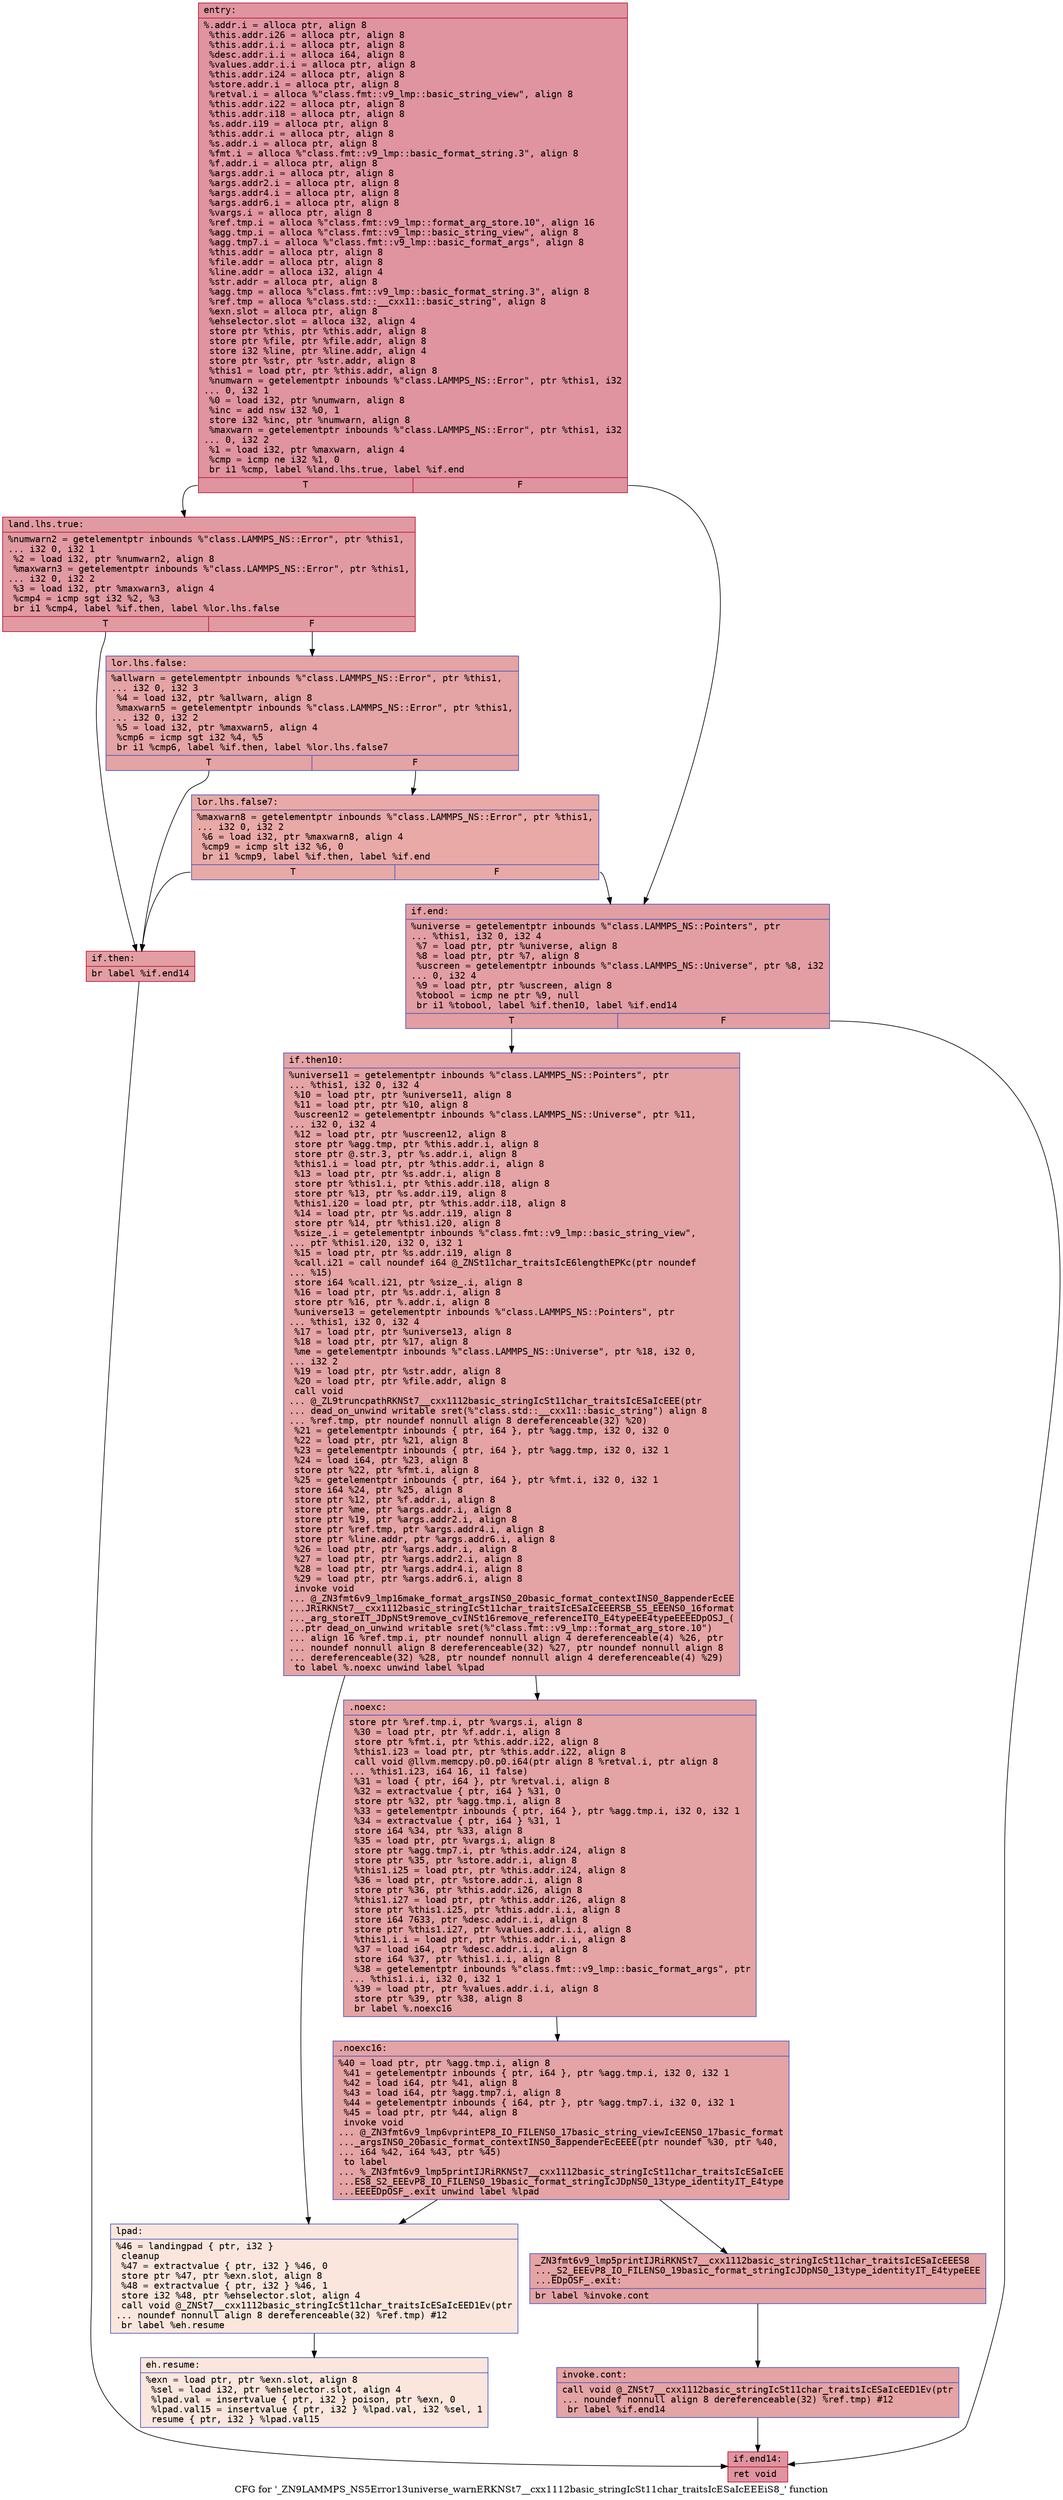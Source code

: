 digraph "CFG for '_ZN9LAMMPS_NS5Error13universe_warnERKNSt7__cxx1112basic_stringIcSt11char_traitsIcESaIcEEEiS8_' function" {
	label="CFG for '_ZN9LAMMPS_NS5Error13universe_warnERKNSt7__cxx1112basic_stringIcSt11char_traitsIcESaIcEEEiS8_' function";

	Node0x55d77528e9e0 [shape=record,color="#b70d28ff", style=filled, fillcolor="#b70d2870" fontname="Courier",label="{entry:\l|  %.addr.i = alloca ptr, align 8\l  %this.addr.i26 = alloca ptr, align 8\l  %this.addr.i.i = alloca ptr, align 8\l  %desc.addr.i.i = alloca i64, align 8\l  %values.addr.i.i = alloca ptr, align 8\l  %this.addr.i24 = alloca ptr, align 8\l  %store.addr.i = alloca ptr, align 8\l  %retval.i = alloca %\"class.fmt::v9_lmp::basic_string_view\", align 8\l  %this.addr.i22 = alloca ptr, align 8\l  %this.addr.i18 = alloca ptr, align 8\l  %s.addr.i19 = alloca ptr, align 8\l  %this.addr.i = alloca ptr, align 8\l  %s.addr.i = alloca ptr, align 8\l  %fmt.i = alloca %\"class.fmt::v9_lmp::basic_format_string.3\", align 8\l  %f.addr.i = alloca ptr, align 8\l  %args.addr.i = alloca ptr, align 8\l  %args.addr2.i = alloca ptr, align 8\l  %args.addr4.i = alloca ptr, align 8\l  %args.addr6.i = alloca ptr, align 8\l  %vargs.i = alloca ptr, align 8\l  %ref.tmp.i = alloca %\"class.fmt::v9_lmp::format_arg_store.10\", align 16\l  %agg.tmp.i = alloca %\"class.fmt::v9_lmp::basic_string_view\", align 8\l  %agg.tmp7.i = alloca %\"class.fmt::v9_lmp::basic_format_args\", align 8\l  %this.addr = alloca ptr, align 8\l  %file.addr = alloca ptr, align 8\l  %line.addr = alloca i32, align 4\l  %str.addr = alloca ptr, align 8\l  %agg.tmp = alloca %\"class.fmt::v9_lmp::basic_format_string.3\", align 8\l  %ref.tmp = alloca %\"class.std::__cxx11::basic_string\", align 8\l  %exn.slot = alloca ptr, align 8\l  %ehselector.slot = alloca i32, align 4\l  store ptr %this, ptr %this.addr, align 8\l  store ptr %file, ptr %file.addr, align 8\l  store i32 %line, ptr %line.addr, align 4\l  store ptr %str, ptr %str.addr, align 8\l  %this1 = load ptr, ptr %this.addr, align 8\l  %numwarn = getelementptr inbounds %\"class.LAMMPS_NS::Error\", ptr %this1, i32\l... 0, i32 1\l  %0 = load i32, ptr %numwarn, align 8\l  %inc = add nsw i32 %0, 1\l  store i32 %inc, ptr %numwarn, align 8\l  %maxwarn = getelementptr inbounds %\"class.LAMMPS_NS::Error\", ptr %this1, i32\l... 0, i32 2\l  %1 = load i32, ptr %maxwarn, align 4\l  %cmp = icmp ne i32 %1, 0\l  br i1 %cmp, label %land.lhs.true, label %if.end\l|{<s0>T|<s1>F}}"];
	Node0x55d77528e9e0:s0 -> Node0x55d77527e750[tooltip="entry -> land.lhs.true\nProbability 62.50%" ];
	Node0x55d77528e9e0:s1 -> Node0x55d77527e7d0[tooltip="entry -> if.end\nProbability 37.50%" ];
	Node0x55d77527e750 [shape=record,color="#b70d28ff", style=filled, fillcolor="#bb1b2c70" fontname="Courier",label="{land.lhs.true:\l|  %numwarn2 = getelementptr inbounds %\"class.LAMMPS_NS::Error\", ptr %this1,\l... i32 0, i32 1\l  %2 = load i32, ptr %numwarn2, align 8\l  %maxwarn3 = getelementptr inbounds %\"class.LAMMPS_NS::Error\", ptr %this1,\l... i32 0, i32 2\l  %3 = load i32, ptr %maxwarn3, align 4\l  %cmp4 = icmp sgt i32 %2, %3\l  br i1 %cmp4, label %if.then, label %lor.lhs.false\l|{<s0>T|<s1>F}}"];
	Node0x55d77527e750:s0 -> Node0x55d77527ec80[tooltip="land.lhs.true -> if.then\nProbability 50.00%" ];
	Node0x55d77527e750:s1 -> Node0x55d77527ecf0[tooltip="land.lhs.true -> lor.lhs.false\nProbability 50.00%" ];
	Node0x55d77527ecf0 [shape=record,color="#3d50c3ff", style=filled, fillcolor="#c32e3170" fontname="Courier",label="{lor.lhs.false:\l|  %allwarn = getelementptr inbounds %\"class.LAMMPS_NS::Error\", ptr %this1,\l... i32 0, i32 3\l  %4 = load i32, ptr %allwarn, align 8\l  %maxwarn5 = getelementptr inbounds %\"class.LAMMPS_NS::Error\", ptr %this1,\l... i32 0, i32 2\l  %5 = load i32, ptr %maxwarn5, align 4\l  %cmp6 = icmp sgt i32 %4, %5\l  br i1 %cmp6, label %if.then, label %lor.lhs.false7\l|{<s0>T|<s1>F}}"];
	Node0x55d77527ecf0:s0 -> Node0x55d77527ec80[tooltip="lor.lhs.false -> if.then\nProbability 50.00%" ];
	Node0x55d77527ecf0:s1 -> Node0x55d77527f820[tooltip="lor.lhs.false -> lor.lhs.false7\nProbability 50.00%" ];
	Node0x55d77527f820 [shape=record,color="#3d50c3ff", style=filled, fillcolor="#ca3b3770" fontname="Courier",label="{lor.lhs.false7:\l|  %maxwarn8 = getelementptr inbounds %\"class.LAMMPS_NS::Error\", ptr %this1,\l... i32 0, i32 2\l  %6 = load i32, ptr %maxwarn8, align 4\l  %cmp9 = icmp slt i32 %6, 0\l  br i1 %cmp9, label %if.then, label %if.end\l|{<s0>T|<s1>F}}"];
	Node0x55d77527f820:s0 -> Node0x55d77527ec80[tooltip="lor.lhs.false7 -> if.then\nProbability 37.50%" ];
	Node0x55d77527f820:s1 -> Node0x55d77527e7d0[tooltip="lor.lhs.false7 -> if.end\nProbability 62.50%" ];
	Node0x55d77527ec80 [shape=record,color="#b70d28ff", style=filled, fillcolor="#be242e70" fontname="Courier",label="{if.then:\l|  br label %if.end14\l}"];
	Node0x55d77527ec80 -> Node0x55d775293ee0[tooltip="if.then -> if.end14\nProbability 100.00%" ];
	Node0x55d77527e7d0 [shape=record,color="#3d50c3ff", style=filled, fillcolor="#be242e70" fontname="Courier",label="{if.end:\l|  %universe = getelementptr inbounds %\"class.LAMMPS_NS::Pointers\", ptr\l... %this1, i32 0, i32 4\l  %7 = load ptr, ptr %universe, align 8\l  %8 = load ptr, ptr %7, align 8\l  %uscreen = getelementptr inbounds %\"class.LAMMPS_NS::Universe\", ptr %8, i32\l... 0, i32 4\l  %9 = load ptr, ptr %uscreen, align 8\l  %tobool = icmp ne ptr %9, null\l  br i1 %tobool, label %if.then10, label %if.end14\l|{<s0>T|<s1>F}}"];
	Node0x55d77527e7d0:s0 -> Node0x55d775294360[tooltip="if.end -> if.then10\nProbability 62.50%" ];
	Node0x55d77527e7d0:s1 -> Node0x55d775293ee0[tooltip="if.end -> if.end14\nProbability 37.50%" ];
	Node0x55d775294360 [shape=record,color="#3d50c3ff", style=filled, fillcolor="#c32e3170" fontname="Courier",label="{if.then10:\l|  %universe11 = getelementptr inbounds %\"class.LAMMPS_NS::Pointers\", ptr\l... %this1, i32 0, i32 4\l  %10 = load ptr, ptr %universe11, align 8\l  %11 = load ptr, ptr %10, align 8\l  %uscreen12 = getelementptr inbounds %\"class.LAMMPS_NS::Universe\", ptr %11,\l... i32 0, i32 4\l  %12 = load ptr, ptr %uscreen12, align 8\l  store ptr %agg.tmp, ptr %this.addr.i, align 8\l  store ptr @.str.3, ptr %s.addr.i, align 8\l  %this1.i = load ptr, ptr %this.addr.i, align 8\l  %13 = load ptr, ptr %s.addr.i, align 8\l  store ptr %this1.i, ptr %this.addr.i18, align 8\l  store ptr %13, ptr %s.addr.i19, align 8\l  %this1.i20 = load ptr, ptr %this.addr.i18, align 8\l  %14 = load ptr, ptr %s.addr.i19, align 8\l  store ptr %14, ptr %this1.i20, align 8\l  %size_.i = getelementptr inbounds %\"class.fmt::v9_lmp::basic_string_view\",\l... ptr %this1.i20, i32 0, i32 1\l  %15 = load ptr, ptr %s.addr.i19, align 8\l  %call.i21 = call noundef i64 @_ZNSt11char_traitsIcE6lengthEPKc(ptr noundef\l... %15)\l  store i64 %call.i21, ptr %size_.i, align 8\l  %16 = load ptr, ptr %s.addr.i, align 8\l  store ptr %16, ptr %.addr.i, align 8\l  %universe13 = getelementptr inbounds %\"class.LAMMPS_NS::Pointers\", ptr\l... %this1, i32 0, i32 4\l  %17 = load ptr, ptr %universe13, align 8\l  %18 = load ptr, ptr %17, align 8\l  %me = getelementptr inbounds %\"class.LAMMPS_NS::Universe\", ptr %18, i32 0,\l... i32 2\l  %19 = load ptr, ptr %str.addr, align 8\l  %20 = load ptr, ptr %file.addr, align 8\l  call void\l... @_ZL9truncpathRKNSt7__cxx1112basic_stringIcSt11char_traitsIcESaIcEEE(ptr\l... dead_on_unwind writable sret(%\"class.std::__cxx11::basic_string\") align 8\l... %ref.tmp, ptr noundef nonnull align 8 dereferenceable(32) %20)\l  %21 = getelementptr inbounds \{ ptr, i64 \}, ptr %agg.tmp, i32 0, i32 0\l  %22 = load ptr, ptr %21, align 8\l  %23 = getelementptr inbounds \{ ptr, i64 \}, ptr %agg.tmp, i32 0, i32 1\l  %24 = load i64, ptr %23, align 8\l  store ptr %22, ptr %fmt.i, align 8\l  %25 = getelementptr inbounds \{ ptr, i64 \}, ptr %fmt.i, i32 0, i32 1\l  store i64 %24, ptr %25, align 8\l  store ptr %12, ptr %f.addr.i, align 8\l  store ptr %me, ptr %args.addr.i, align 8\l  store ptr %19, ptr %args.addr2.i, align 8\l  store ptr %ref.tmp, ptr %args.addr4.i, align 8\l  store ptr %line.addr, ptr %args.addr6.i, align 8\l  %26 = load ptr, ptr %args.addr.i, align 8\l  %27 = load ptr, ptr %args.addr2.i, align 8\l  %28 = load ptr, ptr %args.addr4.i, align 8\l  %29 = load ptr, ptr %args.addr6.i, align 8\l  invoke void\l... @_ZN3fmt6v9_lmp16make_format_argsINS0_20basic_format_contextINS0_8appenderEcEE\l...JRiRKNSt7__cxx1112basic_stringIcSt11char_traitsIcESaIcEEERSB_S5_EEENS0_16format\l..._arg_storeIT_JDpNSt9remove_cvINSt16remove_referenceIT0_E4typeEE4typeEEEEDpOSJ_(\l...ptr dead_on_unwind writable sret(%\"class.fmt::v9_lmp::format_arg_store.10\")\l... align 16 %ref.tmp.i, ptr noundef nonnull align 4 dereferenceable(4) %26, ptr\l... noundef nonnull align 8 dereferenceable(32) %27, ptr noundef nonnull align 8\l... dereferenceable(32) %28, ptr noundef nonnull align 4 dereferenceable(4) %29)\l          to label %.noexc unwind label %lpad\l}"];
	Node0x55d775294360 -> Node0x55d775295570[tooltip="if.then10 -> .noexc\nProbability 100.00%" ];
	Node0x55d775294360 -> Node0x55d7752961b0[tooltip="if.then10 -> lpad\nProbability 0.00%" ];
	Node0x55d775295570 [shape=record,color="#3d50c3ff", style=filled, fillcolor="#c32e3170" fontname="Courier",label="{.noexc:\l|  store ptr %ref.tmp.i, ptr %vargs.i, align 8\l  %30 = load ptr, ptr %f.addr.i, align 8\l  store ptr %fmt.i, ptr %this.addr.i22, align 8\l  %this1.i23 = load ptr, ptr %this.addr.i22, align 8\l  call void @llvm.memcpy.p0.p0.i64(ptr align 8 %retval.i, ptr align 8\l... %this1.i23, i64 16, i1 false)\l  %31 = load \{ ptr, i64 \}, ptr %retval.i, align 8\l  %32 = extractvalue \{ ptr, i64 \} %31, 0\l  store ptr %32, ptr %agg.tmp.i, align 8\l  %33 = getelementptr inbounds \{ ptr, i64 \}, ptr %agg.tmp.i, i32 0, i32 1\l  %34 = extractvalue \{ ptr, i64 \} %31, 1\l  store i64 %34, ptr %33, align 8\l  %35 = load ptr, ptr %vargs.i, align 8\l  store ptr %agg.tmp7.i, ptr %this.addr.i24, align 8\l  store ptr %35, ptr %store.addr.i, align 8\l  %this1.i25 = load ptr, ptr %this.addr.i24, align 8\l  %36 = load ptr, ptr %store.addr.i, align 8\l  store ptr %36, ptr %this.addr.i26, align 8\l  %this1.i27 = load ptr, ptr %this.addr.i26, align 8\l  store ptr %this1.i25, ptr %this.addr.i.i, align 8\l  store i64 7633, ptr %desc.addr.i.i, align 8\l  store ptr %this1.i27, ptr %values.addr.i.i, align 8\l  %this1.i.i = load ptr, ptr %this.addr.i.i, align 8\l  %37 = load i64, ptr %desc.addr.i.i, align 8\l  store i64 %37, ptr %this1.i.i, align 8\l  %38 = getelementptr inbounds %\"class.fmt::v9_lmp::basic_format_args\", ptr\l... %this1.i.i, i32 0, i32 1\l  %39 = load ptr, ptr %values.addr.i.i, align 8\l  store ptr %39, ptr %38, align 8\l  br label %.noexc16\l}"];
	Node0x55d775295570 -> Node0x55d775297550[tooltip=".noexc -> .noexc16\nProbability 100.00%" ];
	Node0x55d775297550 [shape=record,color="#3d50c3ff", style=filled, fillcolor="#c32e3170" fontname="Courier",label="{.noexc16:\l|  %40 = load ptr, ptr %agg.tmp.i, align 8\l  %41 = getelementptr inbounds \{ ptr, i64 \}, ptr %agg.tmp.i, i32 0, i32 1\l  %42 = load i64, ptr %41, align 8\l  %43 = load i64, ptr %agg.tmp7.i, align 8\l  %44 = getelementptr inbounds \{ i64, ptr \}, ptr %agg.tmp7.i, i32 0, i32 1\l  %45 = load ptr, ptr %44, align 8\l  invoke void\l... @_ZN3fmt6v9_lmp6vprintEP8_IO_FILENS0_17basic_string_viewIcEENS0_17basic_format\l..._argsINS0_20basic_format_contextINS0_8appenderEcEEEE(ptr noundef %30, ptr %40,\l... i64 %42, i64 %43, ptr %45)\l          to label\l... %_ZN3fmt6v9_lmp5printIJRiRKNSt7__cxx1112basic_stringIcSt11char_traitsIcESaIcEE\l...ES8_S2_EEEvP8_IO_FILENS0_19basic_format_stringIcJDpNS0_13type_identityIT_E4type\l...EEEEDpOSF_.exit unwind label %lpad\l}"];
	Node0x55d775297550 -> Node0x55d775297ae0[tooltip=".noexc16 -> _ZN3fmt6v9_lmp5printIJRiRKNSt7__cxx1112basic_stringIcSt11char_traitsIcESaIcEEES8_S2_EEEvP8_IO_FILENS0_19basic_format_stringIcJDpNS0_13type_identityIT_E4typeEEEEDpOSF_.exit\nProbability 100.00%" ];
	Node0x55d775297550 -> Node0x55d7752961b0[tooltip=".noexc16 -> lpad\nProbability 0.00%" ];
	Node0x55d775297ae0 [shape=record,color="#3d50c3ff", style=filled, fillcolor="#c32e3170" fontname="Courier",label="{_ZN3fmt6v9_lmp5printIJRiRKNSt7__cxx1112basic_stringIcSt11char_traitsIcESaIcEEES8\l..._S2_EEEvP8_IO_FILENS0_19basic_format_stringIcJDpNS0_13type_identityIT_E4typeEEE\l...EDpOSF_.exit:\l|  br label %invoke.cont\l}"];
	Node0x55d775297ae0 -> Node0x55d7752980d0[tooltip="_ZN3fmt6v9_lmp5printIJRiRKNSt7__cxx1112basic_stringIcSt11char_traitsIcESaIcEEES8_S2_EEEvP8_IO_FILENS0_19basic_format_stringIcJDpNS0_13type_identityIT_E4typeEEEEDpOSF_.exit -> invoke.cont\nProbability 100.00%" ];
	Node0x55d7752980d0 [shape=record,color="#3d50c3ff", style=filled, fillcolor="#c32e3170" fontname="Courier",label="{invoke.cont:\l|  call void @_ZNSt7__cxx1112basic_stringIcSt11char_traitsIcESaIcEED1Ev(ptr\l... noundef nonnull align 8 dereferenceable(32) %ref.tmp) #12\l  br label %if.end14\l}"];
	Node0x55d7752980d0 -> Node0x55d775293ee0[tooltip="invoke.cont -> if.end14\nProbability 100.00%" ];
	Node0x55d7752961b0 [shape=record,color="#3d50c3ff", style=filled, fillcolor="#f3c7b170" fontname="Courier",label="{lpad:\l|  %46 = landingpad \{ ptr, i32 \}\l          cleanup\l  %47 = extractvalue \{ ptr, i32 \} %46, 0\l  store ptr %47, ptr %exn.slot, align 8\l  %48 = extractvalue \{ ptr, i32 \} %46, 1\l  store i32 %48, ptr %ehselector.slot, align 4\l  call void @_ZNSt7__cxx1112basic_stringIcSt11char_traitsIcESaIcEED1Ev(ptr\l... noundef nonnull align 8 dereferenceable(32) %ref.tmp) #12\l  br label %eh.resume\l}"];
	Node0x55d7752961b0 -> Node0x55d775298190[tooltip="lpad -> eh.resume\nProbability 100.00%" ];
	Node0x55d775293ee0 [shape=record,color="#b70d28ff", style=filled, fillcolor="#b70d2870" fontname="Courier",label="{if.end14:\l|  ret void\l}"];
	Node0x55d775298190 [shape=record,color="#3d50c3ff", style=filled, fillcolor="#f3c7b170" fontname="Courier",label="{eh.resume:\l|  %exn = load ptr, ptr %exn.slot, align 8\l  %sel = load i32, ptr %ehselector.slot, align 4\l  %lpad.val = insertvalue \{ ptr, i32 \} poison, ptr %exn, 0\l  %lpad.val15 = insertvalue \{ ptr, i32 \} %lpad.val, i32 %sel, 1\l  resume \{ ptr, i32 \} %lpad.val15\l}"];
}
